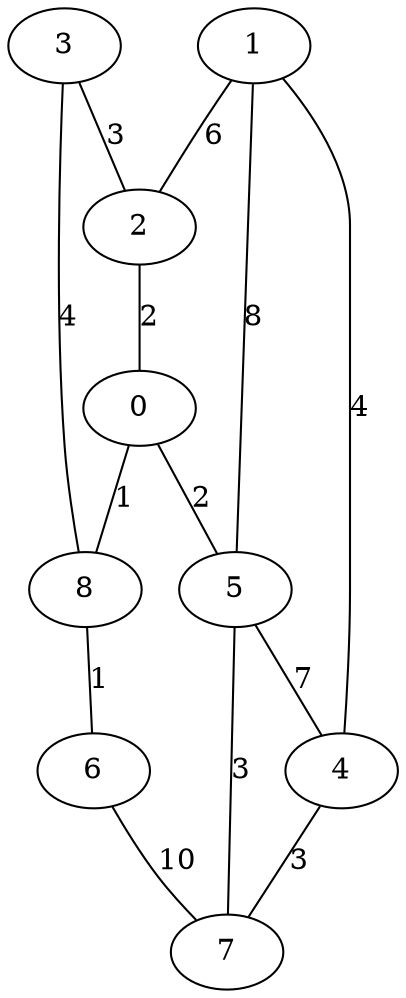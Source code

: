 graph{
	3--2 [label=3]
	1--2 [label=6]
	2--0 [label=2]
	8--3 [label=4]
	6--7 [label=10]
	8--6 [label=1]
	0--8 [label=1]
	0--5 [label=2]
	1--5 [label=8]
	1--4 [label=4]
	5--4 [label=7]
	5--7 [label=3]
	4--7 [label=3]
}